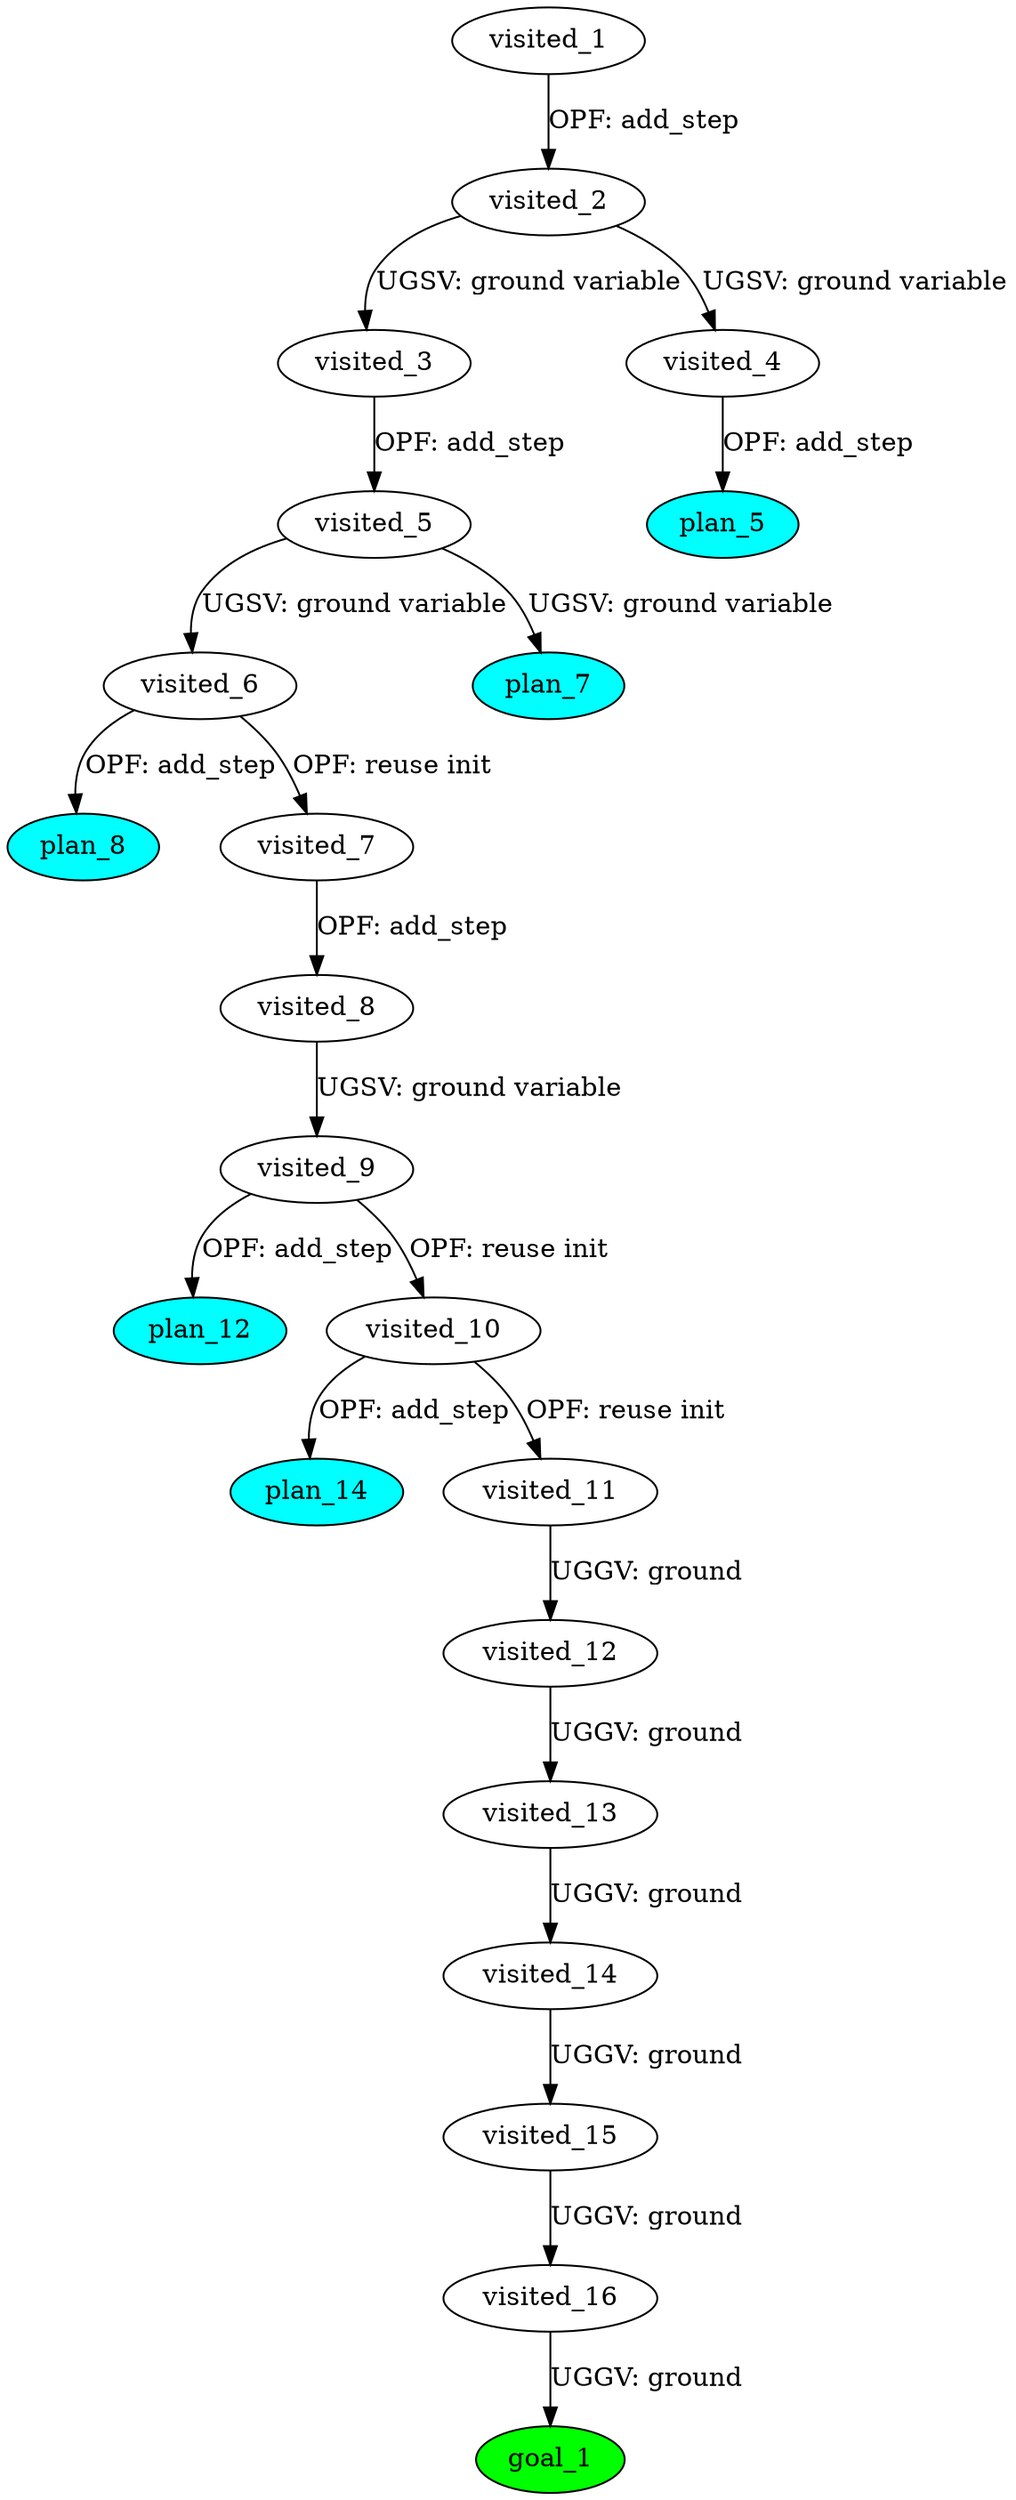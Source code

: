 digraph {
	"143b66ef-9836-3cd3-d07d-45252085ebe5" [label=plan_0 fillcolor=cyan style=filled]
	"143b66ef-9836-3cd3-d07d-45252085ebe5" [label=visited_1 fillcolor=white style=filled]
	"48ef3670-5ee0-f50e-d9fe-b5d5837efe5f" [label=plan_1 fillcolor=cyan style=filled]
	"143b66ef-9836-3cd3-d07d-45252085ebe5" -> "48ef3670-5ee0-f50e-d9fe-b5d5837efe5f" [label="OPF: add_step"]
	"48ef3670-5ee0-f50e-d9fe-b5d5837efe5f" [label=visited_2 fillcolor=white style=filled]
	"e37cec0d-a7e5-bd9f-2a50-be888ad57dda" [label=plan_2 fillcolor=cyan style=filled]
	"48ef3670-5ee0-f50e-d9fe-b5d5837efe5f" -> "e37cec0d-a7e5-bd9f-2a50-be888ad57dda" [label="UGSV: ground variable"]
	"263e9590-6df1-21bc-efe2-c78957dcd53d" [label=plan_3 fillcolor=cyan style=filled]
	"48ef3670-5ee0-f50e-d9fe-b5d5837efe5f" -> "263e9590-6df1-21bc-efe2-c78957dcd53d" [label="UGSV: ground variable"]
	"e37cec0d-a7e5-bd9f-2a50-be888ad57dda" [label=visited_3 fillcolor=white style=filled]
	"0a2f35e5-4922-0e77-5b1e-17cad980b83a" [label=plan_4 fillcolor=cyan style=filled]
	"e37cec0d-a7e5-bd9f-2a50-be888ad57dda" -> "0a2f35e5-4922-0e77-5b1e-17cad980b83a" [label="OPF: add_step"]
	"263e9590-6df1-21bc-efe2-c78957dcd53d" [label=visited_4 fillcolor=white style=filled]
	"52d4eccf-1648-2148-d2f1-828123113cd0" [label=plan_5 fillcolor=cyan style=filled]
	"263e9590-6df1-21bc-efe2-c78957dcd53d" -> "52d4eccf-1648-2148-d2f1-828123113cd0" [label="OPF: add_step"]
	"0a2f35e5-4922-0e77-5b1e-17cad980b83a" [label=visited_5 fillcolor=white style=filled]
	"58a4f0d2-5ef2-8a23-8fe1-69c99c8c5aff" [label=plan_6 fillcolor=cyan style=filled]
	"0a2f35e5-4922-0e77-5b1e-17cad980b83a" -> "58a4f0d2-5ef2-8a23-8fe1-69c99c8c5aff" [label="UGSV: ground variable"]
	"6d3b4080-a2fb-f928-26bf-dbee06242ac0" [label=plan_7 fillcolor=cyan style=filled]
	"0a2f35e5-4922-0e77-5b1e-17cad980b83a" -> "6d3b4080-a2fb-f928-26bf-dbee06242ac0" [label="UGSV: ground variable"]
	"58a4f0d2-5ef2-8a23-8fe1-69c99c8c5aff" [label=visited_6 fillcolor=white style=filled]
	"ad11457f-adad-19d6-86be-f6b2ba7d7a4a" [label=plan_8 fillcolor=cyan style=filled]
	"58a4f0d2-5ef2-8a23-8fe1-69c99c8c5aff" -> "ad11457f-adad-19d6-86be-f6b2ba7d7a4a" [label="OPF: add_step"]
	"14737e7a-210f-807b-4a85-bf3ead8b8679" [label=plan_9 fillcolor=cyan style=filled]
	"58a4f0d2-5ef2-8a23-8fe1-69c99c8c5aff" -> "14737e7a-210f-807b-4a85-bf3ead8b8679" [label="OPF: reuse init"]
	"14737e7a-210f-807b-4a85-bf3ead8b8679" [label=visited_7 fillcolor=white style=filled]
	"7e731cf9-960b-8a2d-1084-e9ee24265f3a" [label=plan_10 fillcolor=cyan style=filled]
	"14737e7a-210f-807b-4a85-bf3ead8b8679" -> "7e731cf9-960b-8a2d-1084-e9ee24265f3a" [label="OPF: add_step"]
	"7e731cf9-960b-8a2d-1084-e9ee24265f3a" [label=visited_8 fillcolor=white style=filled]
	"d34593c6-0114-8800-e601-a9a02c82d5cd" [label=plan_11 fillcolor=cyan style=filled]
	"7e731cf9-960b-8a2d-1084-e9ee24265f3a" -> "d34593c6-0114-8800-e601-a9a02c82d5cd" [label="UGSV: ground variable"]
	"d34593c6-0114-8800-e601-a9a02c82d5cd" [label=visited_9 fillcolor=white style=filled]
	"b4aca890-5ff1-9aee-93a6-964a21c0fa6b" [label=plan_12 fillcolor=cyan style=filled]
	"d34593c6-0114-8800-e601-a9a02c82d5cd" -> "b4aca890-5ff1-9aee-93a6-964a21c0fa6b" [label="OPF: add_step"]
	"6a913227-5b76-b57e-ea65-e8fb0e82fde3" [label=plan_13 fillcolor=cyan style=filled]
	"d34593c6-0114-8800-e601-a9a02c82d5cd" -> "6a913227-5b76-b57e-ea65-e8fb0e82fde3" [label="OPF: reuse init"]
	"6a913227-5b76-b57e-ea65-e8fb0e82fde3" [label=visited_10 fillcolor=white style=filled]
	"b235f971-1809-8613-f567-20e818868de5" [label=plan_14 fillcolor=cyan style=filled]
	"6a913227-5b76-b57e-ea65-e8fb0e82fde3" -> "b235f971-1809-8613-f567-20e818868de5" [label="OPF: add_step"]
	"2dd894e2-65a5-f6d8-08f9-40978fe4d8b5" [label=plan_15 fillcolor=cyan style=filled]
	"6a913227-5b76-b57e-ea65-e8fb0e82fde3" -> "2dd894e2-65a5-f6d8-08f9-40978fe4d8b5" [label="OPF: reuse init"]
	"2dd894e2-65a5-f6d8-08f9-40978fe4d8b5" [label=visited_11 fillcolor=white style=filled]
	"2b8715ed-7964-9903-6305-74079eb78b90" [label=plan_16 fillcolor=cyan style=filled]
	"2dd894e2-65a5-f6d8-08f9-40978fe4d8b5" -> "2b8715ed-7964-9903-6305-74079eb78b90" [label="UGGV: ground"]
	"2b8715ed-7964-9903-6305-74079eb78b90" [label=visited_12 fillcolor=white style=filled]
	"257934b8-9130-4ff3-1313-e3051973ec68" [label=plan_17 fillcolor=cyan style=filled]
	"2b8715ed-7964-9903-6305-74079eb78b90" -> "257934b8-9130-4ff3-1313-e3051973ec68" [label="UGGV: ground"]
	"257934b8-9130-4ff3-1313-e3051973ec68" [label=visited_13 fillcolor=white style=filled]
	"a7860de8-df02-1a40-99b2-2392800b20b3" [label=plan_18 fillcolor=cyan style=filled]
	"257934b8-9130-4ff3-1313-e3051973ec68" -> "a7860de8-df02-1a40-99b2-2392800b20b3" [label="UGGV: ground"]
	"a7860de8-df02-1a40-99b2-2392800b20b3" [label=visited_14 fillcolor=white style=filled]
	"e05f4d5f-7998-89af-2cd7-a81351aa306b" [label=plan_19 fillcolor=cyan style=filled]
	"a7860de8-df02-1a40-99b2-2392800b20b3" -> "e05f4d5f-7998-89af-2cd7-a81351aa306b" [label="UGGV: ground"]
	"e05f4d5f-7998-89af-2cd7-a81351aa306b" [label=visited_15 fillcolor=white style=filled]
	"7f3898c6-df99-2f8f-418c-0207723e4ed8" [label=plan_20 fillcolor=cyan style=filled]
	"e05f4d5f-7998-89af-2cd7-a81351aa306b" -> "7f3898c6-df99-2f8f-418c-0207723e4ed8" [label="UGGV: ground"]
	"7f3898c6-df99-2f8f-418c-0207723e4ed8" [label=visited_16 fillcolor=white style=filled]
	"f08d0c26-e1bd-910a-812d-c44942d1db9a" [label=plan_21 fillcolor=cyan style=filled]
	"7f3898c6-df99-2f8f-418c-0207723e4ed8" -> "f08d0c26-e1bd-910a-812d-c44942d1db9a" [label="UGGV: ground"]
	"f08d0c26-e1bd-910a-812d-c44942d1db9a" [label=visited_17 fillcolor=white style=filled]
	"f08d0c26-e1bd-910a-812d-c44942d1db9a" [label=goal_1 fillcolor=green style=filled]
}
